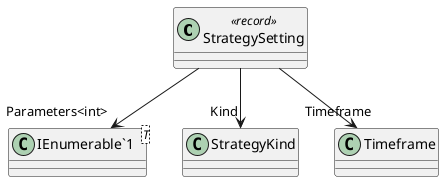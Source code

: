 @startuml
class StrategySetting <<record>> {
}
class "IEnumerable`1"<T> {
}
StrategySetting --> "Kind" StrategyKind
StrategySetting --> "Timeframe" Timeframe
StrategySetting --> "Parameters<int>" "IEnumerable`1"
@enduml
